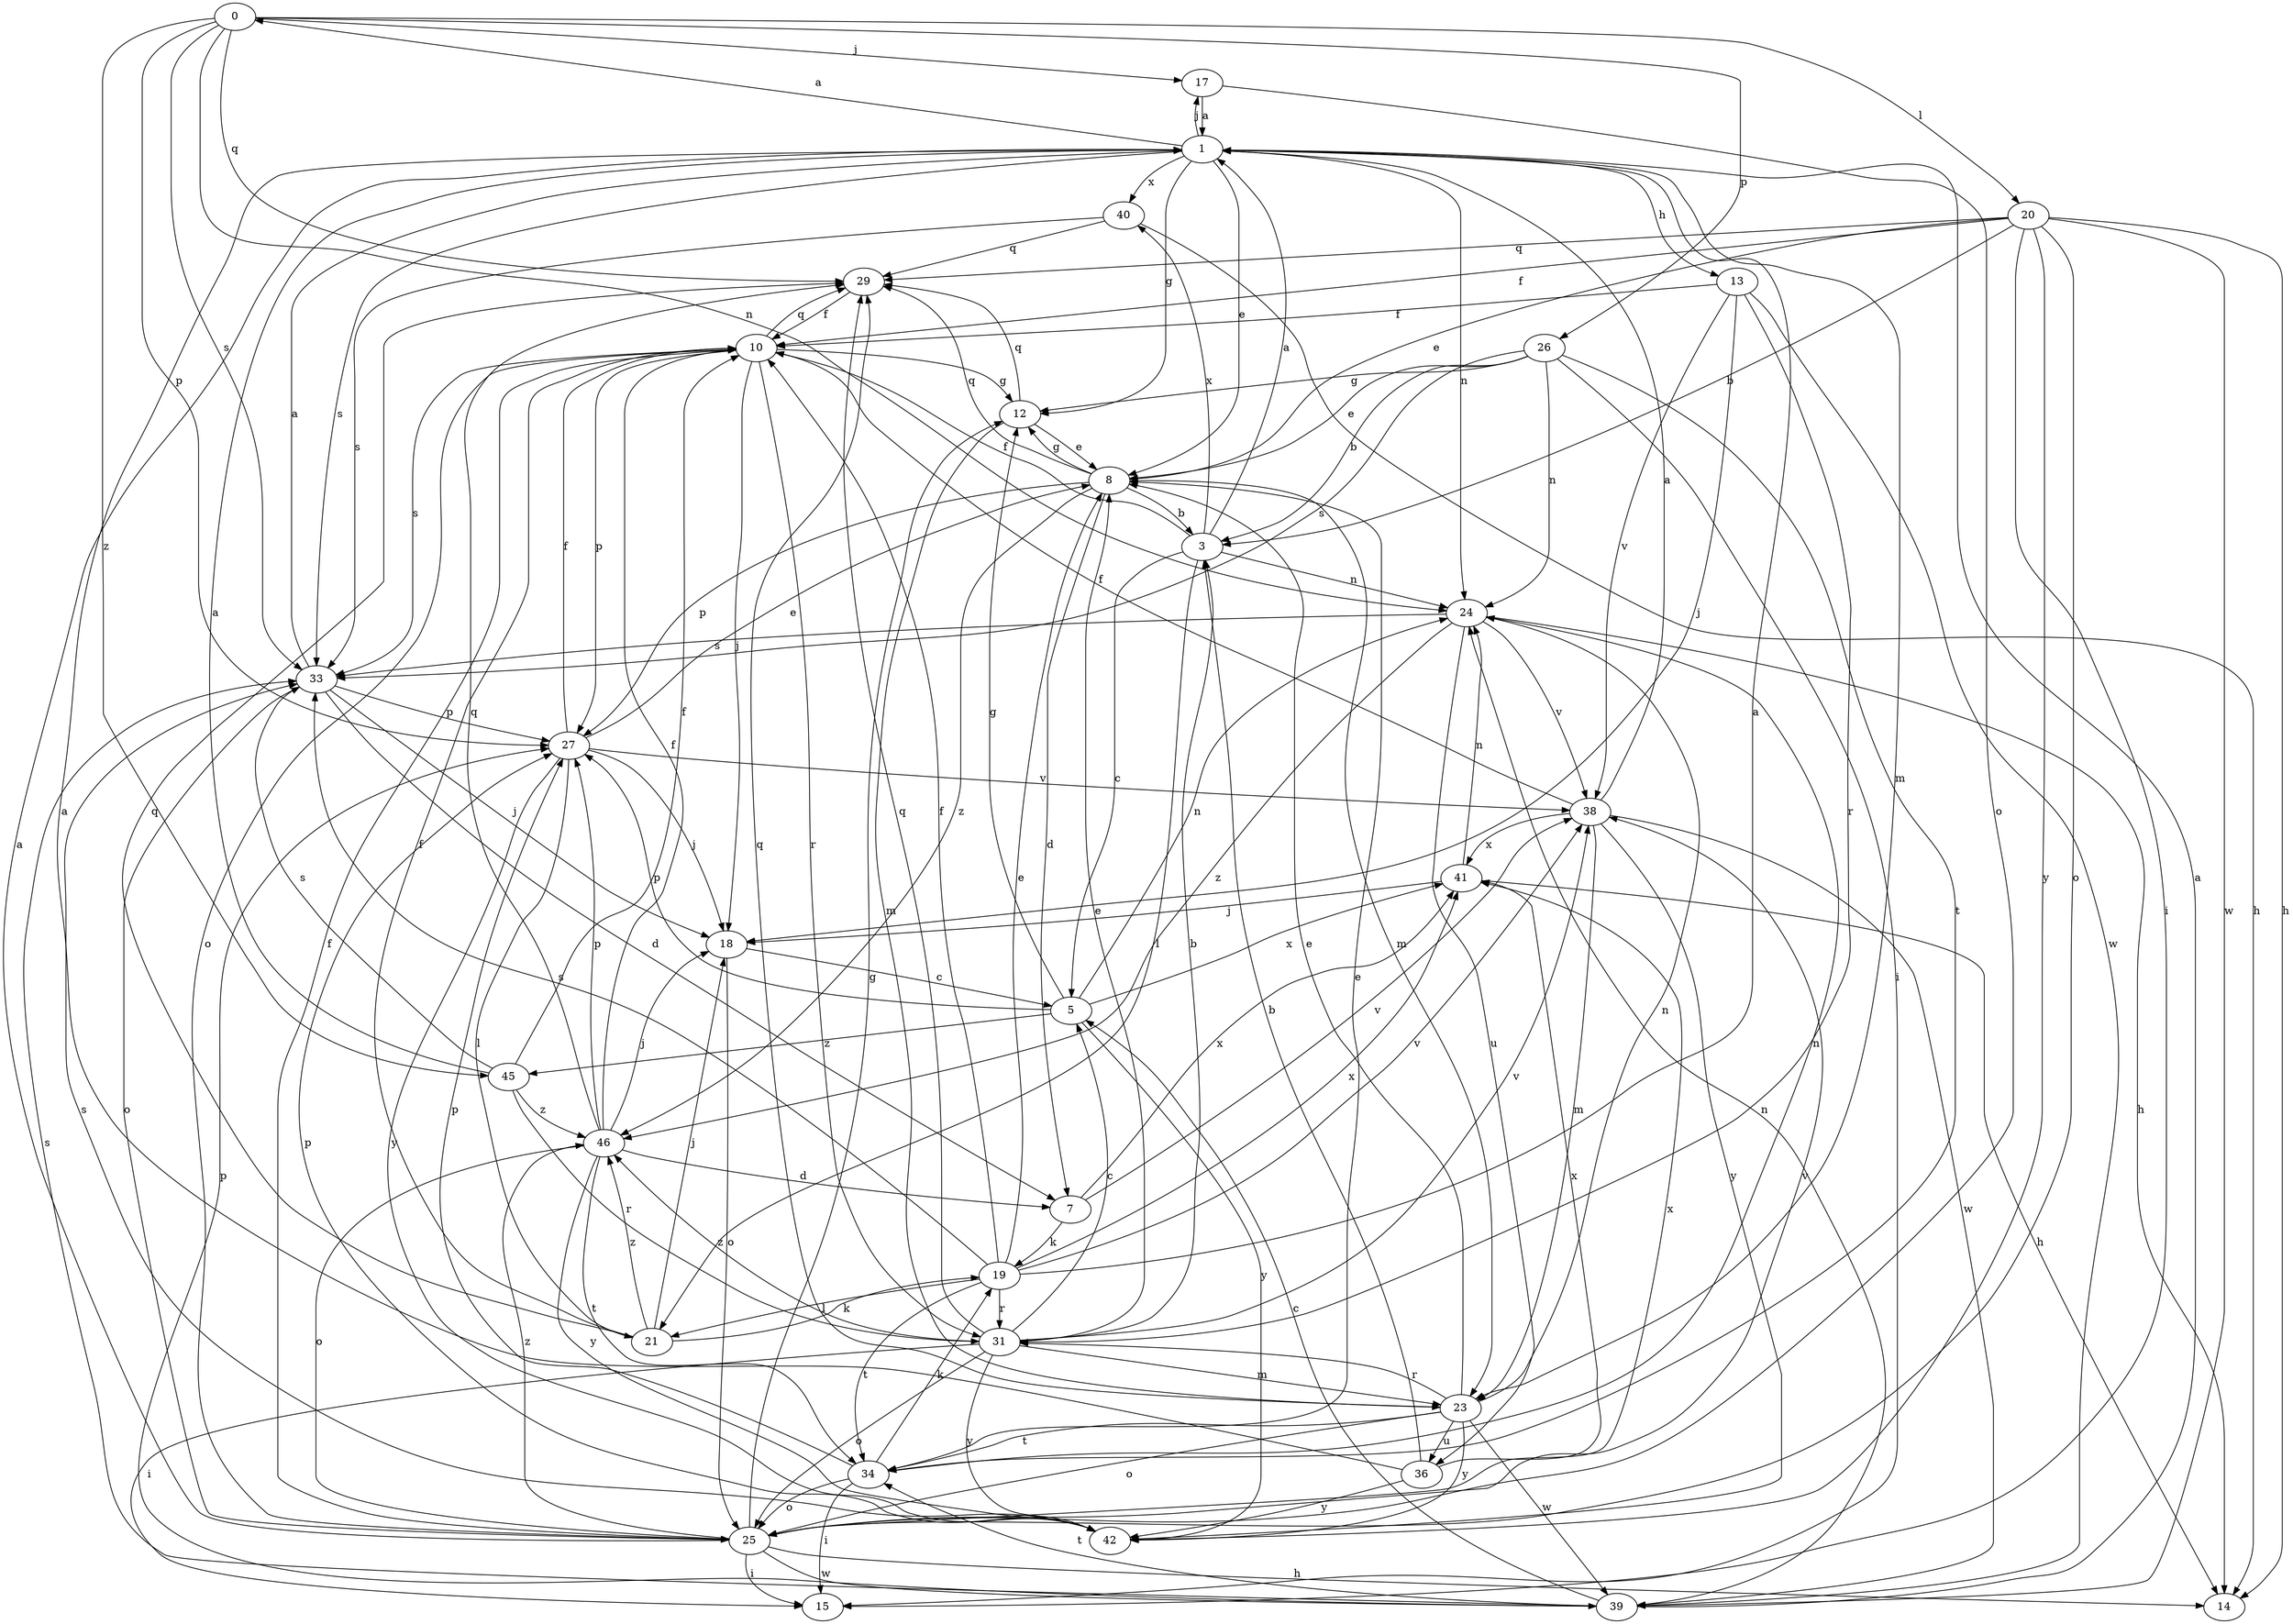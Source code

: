 strict digraph  {
0;
1;
3;
5;
7;
8;
10;
12;
13;
14;
15;
17;
18;
19;
20;
21;
23;
24;
25;
26;
27;
29;
31;
33;
34;
36;
38;
39;
40;
41;
42;
45;
46;
0 -> 17  [label=j];
0 -> 20  [label=l];
0 -> 24  [label=n];
0 -> 26  [label=p];
0 -> 27  [label=p];
0 -> 29  [label=q];
0 -> 33  [label=s];
0 -> 45  [label=z];
1 -> 0  [label=a];
1 -> 8  [label=e];
1 -> 12  [label=g];
1 -> 13  [label=h];
1 -> 17  [label=j];
1 -> 23  [label=m];
1 -> 24  [label=n];
1 -> 33  [label=s];
1 -> 40  [label=x];
3 -> 1  [label=a];
3 -> 5  [label=c];
3 -> 10  [label=f];
3 -> 21  [label=l];
3 -> 24  [label=n];
3 -> 40  [label=x];
5 -> 12  [label=g];
5 -> 24  [label=n];
5 -> 27  [label=p];
5 -> 41  [label=x];
5 -> 42  [label=y];
5 -> 45  [label=z];
7 -> 19  [label=k];
7 -> 38  [label=v];
7 -> 41  [label=x];
8 -> 3  [label=b];
8 -> 7  [label=d];
8 -> 12  [label=g];
8 -> 23  [label=m];
8 -> 27  [label=p];
8 -> 29  [label=q];
8 -> 46  [label=z];
10 -> 12  [label=g];
10 -> 18  [label=j];
10 -> 25  [label=o];
10 -> 27  [label=p];
10 -> 29  [label=q];
10 -> 31  [label=r];
10 -> 33  [label=s];
12 -> 8  [label=e];
12 -> 23  [label=m];
12 -> 29  [label=q];
13 -> 10  [label=f];
13 -> 18  [label=j];
13 -> 31  [label=r];
13 -> 38  [label=v];
13 -> 39  [label=w];
17 -> 1  [label=a];
17 -> 25  [label=o];
18 -> 5  [label=c];
18 -> 25  [label=o];
19 -> 1  [label=a];
19 -> 8  [label=e];
19 -> 10  [label=f];
19 -> 21  [label=l];
19 -> 31  [label=r];
19 -> 33  [label=s];
19 -> 34  [label=t];
19 -> 38  [label=v];
19 -> 41  [label=x];
20 -> 3  [label=b];
20 -> 8  [label=e];
20 -> 10  [label=f];
20 -> 14  [label=h];
20 -> 15  [label=i];
20 -> 25  [label=o];
20 -> 29  [label=q];
20 -> 39  [label=w];
20 -> 42  [label=y];
21 -> 10  [label=f];
21 -> 18  [label=j];
21 -> 19  [label=k];
21 -> 29  [label=q];
21 -> 46  [label=z];
23 -> 8  [label=e];
23 -> 24  [label=n];
23 -> 25  [label=o];
23 -> 29  [label=q];
23 -> 31  [label=r];
23 -> 34  [label=t];
23 -> 36  [label=u];
23 -> 39  [label=w];
23 -> 42  [label=y];
24 -> 14  [label=h];
24 -> 33  [label=s];
24 -> 36  [label=u];
24 -> 38  [label=v];
24 -> 46  [label=z];
25 -> 1  [label=a];
25 -> 10  [label=f];
25 -> 12  [label=g];
25 -> 14  [label=h];
25 -> 15  [label=i];
25 -> 38  [label=v];
25 -> 39  [label=w];
25 -> 41  [label=x];
25 -> 46  [label=z];
26 -> 3  [label=b];
26 -> 8  [label=e];
26 -> 12  [label=g];
26 -> 15  [label=i];
26 -> 24  [label=n];
26 -> 33  [label=s];
26 -> 34  [label=t];
27 -> 8  [label=e];
27 -> 10  [label=f];
27 -> 18  [label=j];
27 -> 21  [label=l];
27 -> 38  [label=v];
27 -> 42  [label=y];
29 -> 10  [label=f];
31 -> 3  [label=b];
31 -> 5  [label=c];
31 -> 8  [label=e];
31 -> 15  [label=i];
31 -> 23  [label=m];
31 -> 25  [label=o];
31 -> 29  [label=q];
31 -> 38  [label=v];
31 -> 42  [label=y];
31 -> 46  [label=z];
33 -> 1  [label=a];
33 -> 7  [label=d];
33 -> 18  [label=j];
33 -> 25  [label=o];
33 -> 27  [label=p];
34 -> 8  [label=e];
34 -> 15  [label=i];
34 -> 19  [label=k];
34 -> 24  [label=n];
34 -> 25  [label=o];
34 -> 27  [label=p];
36 -> 1  [label=a];
36 -> 3  [label=b];
36 -> 41  [label=x];
36 -> 42  [label=y];
38 -> 1  [label=a];
38 -> 10  [label=f];
38 -> 23  [label=m];
38 -> 39  [label=w];
38 -> 41  [label=x];
38 -> 42  [label=y];
39 -> 1  [label=a];
39 -> 5  [label=c];
39 -> 24  [label=n];
39 -> 27  [label=p];
39 -> 33  [label=s];
39 -> 34  [label=t];
40 -> 14  [label=h];
40 -> 29  [label=q];
40 -> 33  [label=s];
41 -> 14  [label=h];
41 -> 18  [label=j];
41 -> 24  [label=n];
42 -> 27  [label=p];
42 -> 33  [label=s];
45 -> 1  [label=a];
45 -> 10  [label=f];
45 -> 31  [label=r];
45 -> 33  [label=s];
45 -> 46  [label=z];
46 -> 7  [label=d];
46 -> 10  [label=f];
46 -> 18  [label=j];
46 -> 25  [label=o];
46 -> 27  [label=p];
46 -> 29  [label=q];
46 -> 34  [label=t];
46 -> 42  [label=y];
}
